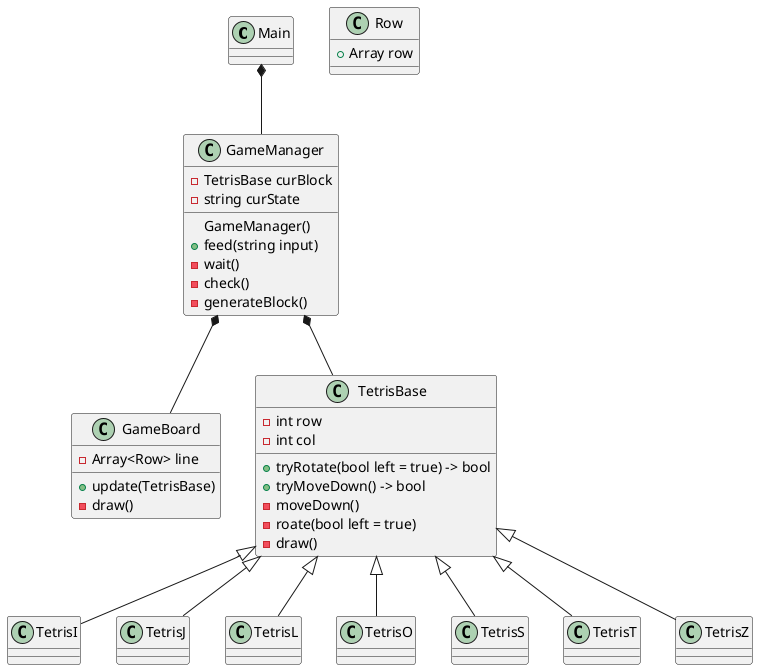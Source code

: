 @startuml

' In a Jack program, exactly one class must be named [Main],
' and it must contain a method called [main].

class Main

class GameManager {
    GameManager()
    +feed(string input)
    -TetrisBase curBlock
    -wait()
    -check()
    -generateBlock()
    -string curState
}

class Row {
    +Array row
}

class GameBoard {
    +update(TetrisBase)
    -Array<Row> line
    -draw()
}

class TetrisBase {
    +tryRotate(bool left = true) -> bool
    +tryMoveDown() -> bool
    -int row
    -int col
    -moveDown()
    -roate(bool left = true)
    -draw()
}

class TetrisI
class TetrisJ
class TetrisL
class TetrisO
class TetrisS
class TetrisT
class TetrisZ

TetrisBase <|-- TetrisI
TetrisBase <|-- TetrisJ
TetrisBase <|-- TetrisL
TetrisBase <|-- TetrisO
TetrisBase <|-- TetrisS
TetrisBase <|-- TetrisT
TetrisBase <|-- TetrisZ

Main *-- GameManager
GameManager *-- GameBoard
GameManager *-- TetrisBase

@enduml
